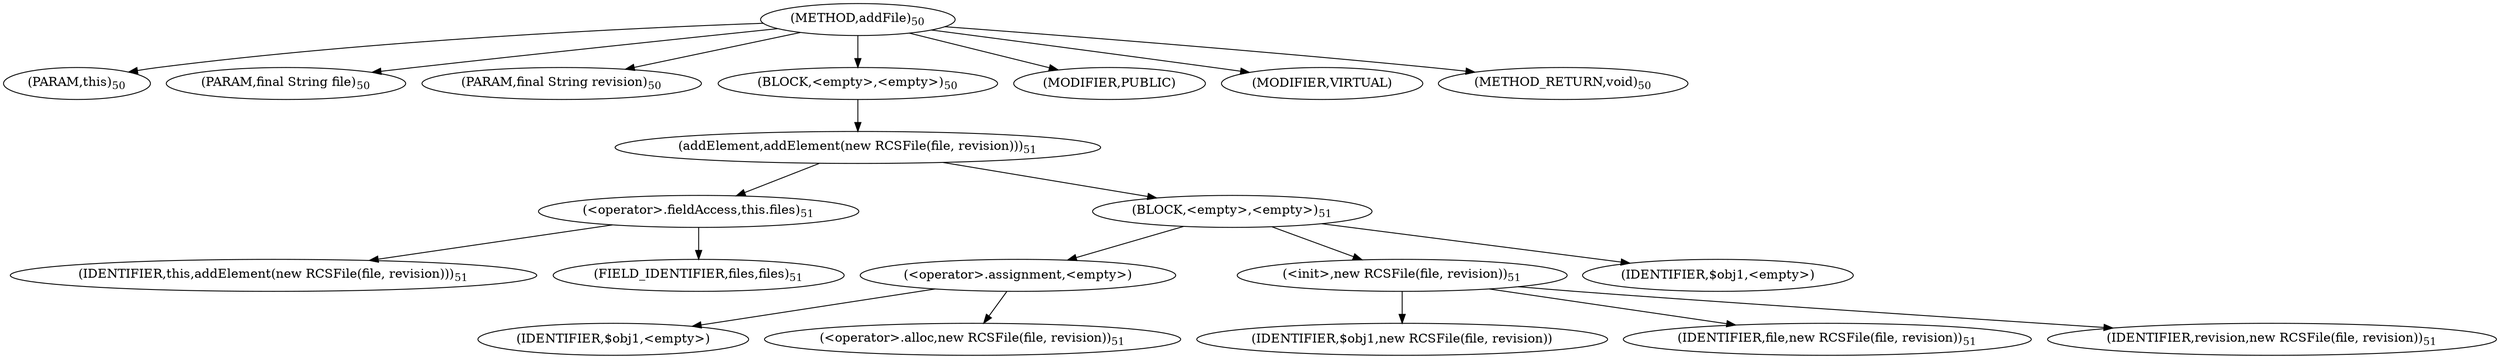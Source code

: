 digraph "addFile" {  
"72" [label = <(METHOD,addFile)<SUB>50</SUB>> ]
"73" [label = <(PARAM,this)<SUB>50</SUB>> ]
"74" [label = <(PARAM,final String file)<SUB>50</SUB>> ]
"75" [label = <(PARAM,final String revision)<SUB>50</SUB>> ]
"76" [label = <(BLOCK,&lt;empty&gt;,&lt;empty&gt;)<SUB>50</SUB>> ]
"77" [label = <(addElement,addElement(new RCSFile(file, revision)))<SUB>51</SUB>> ]
"78" [label = <(&lt;operator&gt;.fieldAccess,this.files)<SUB>51</SUB>> ]
"79" [label = <(IDENTIFIER,this,addElement(new RCSFile(file, revision)))<SUB>51</SUB>> ]
"80" [label = <(FIELD_IDENTIFIER,files,files)<SUB>51</SUB>> ]
"81" [label = <(BLOCK,&lt;empty&gt;,&lt;empty&gt;)<SUB>51</SUB>> ]
"82" [label = <(&lt;operator&gt;.assignment,&lt;empty&gt;)> ]
"83" [label = <(IDENTIFIER,$obj1,&lt;empty&gt;)> ]
"84" [label = <(&lt;operator&gt;.alloc,new RCSFile(file, revision))<SUB>51</SUB>> ]
"85" [label = <(&lt;init&gt;,new RCSFile(file, revision))<SUB>51</SUB>> ]
"86" [label = <(IDENTIFIER,$obj1,new RCSFile(file, revision))> ]
"87" [label = <(IDENTIFIER,file,new RCSFile(file, revision))<SUB>51</SUB>> ]
"88" [label = <(IDENTIFIER,revision,new RCSFile(file, revision))<SUB>51</SUB>> ]
"89" [label = <(IDENTIFIER,$obj1,&lt;empty&gt;)> ]
"90" [label = <(MODIFIER,PUBLIC)> ]
"91" [label = <(MODIFIER,VIRTUAL)> ]
"92" [label = <(METHOD_RETURN,void)<SUB>50</SUB>> ]
  "72" -> "73" 
  "72" -> "74" 
  "72" -> "75" 
  "72" -> "76" 
  "72" -> "90" 
  "72" -> "91" 
  "72" -> "92" 
  "76" -> "77" 
  "77" -> "78" 
  "77" -> "81" 
  "78" -> "79" 
  "78" -> "80" 
  "81" -> "82" 
  "81" -> "85" 
  "81" -> "89" 
  "82" -> "83" 
  "82" -> "84" 
  "85" -> "86" 
  "85" -> "87" 
  "85" -> "88" 
}
